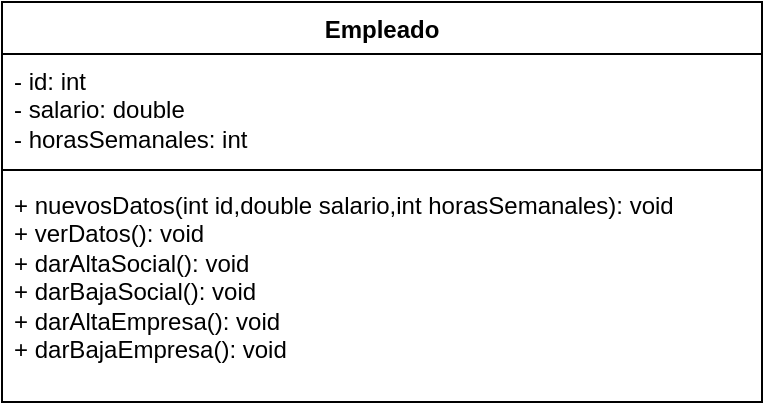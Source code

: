 <mxfile version="26.0.14">
  <diagram name="Page-1" id="DJ9Bd-sQTa7z1jEq8QT3">
    <mxGraphModel dx="629" dy="343" grid="1" gridSize="10" guides="1" tooltips="1" connect="1" arrows="1" fold="1" page="1" pageScale="1" pageWidth="850" pageHeight="1100" math="0" shadow="0">
      <root>
        <mxCell id="0" />
        <mxCell id="1" parent="0" />
        <mxCell id="Yrv9Js5HytUDDu1kUCMb-27" value="Empleado" style="swimlane;fontStyle=1;align=center;verticalAlign=top;childLayout=stackLayout;horizontal=1;startSize=26;horizontalStack=0;resizeParent=1;resizeParentMax=0;resizeLast=0;collapsible=1;marginBottom=0;whiteSpace=wrap;html=1;" vertex="1" parent="1">
          <mxGeometry x="310" y="100" width="380" height="200" as="geometry" />
        </mxCell>
        <mxCell id="Yrv9Js5HytUDDu1kUCMb-28" value="&lt;div&gt;- id: int&lt;/div&gt;&lt;div&gt;- salario: double&lt;/div&gt;&lt;div&gt;- horasSemanales: int&lt;/div&gt;&lt;div&gt;&lt;br&gt;&lt;/div&gt;" style="text;strokeColor=none;fillColor=none;align=left;verticalAlign=top;spacingLeft=4;spacingRight=4;overflow=hidden;rotatable=0;points=[[0,0.5],[1,0.5]];portConstraint=eastwest;whiteSpace=wrap;html=1;" vertex="1" parent="Yrv9Js5HytUDDu1kUCMb-27">
          <mxGeometry y="26" width="380" height="54" as="geometry" />
        </mxCell>
        <mxCell id="Yrv9Js5HytUDDu1kUCMb-29" value="" style="line;strokeWidth=1;fillColor=none;align=left;verticalAlign=middle;spacingTop=-1;spacingLeft=3;spacingRight=3;rotatable=0;labelPosition=right;points=[];portConstraint=eastwest;strokeColor=inherit;" vertex="1" parent="Yrv9Js5HytUDDu1kUCMb-27">
          <mxGeometry y="80" width="380" height="8" as="geometry" />
        </mxCell>
        <mxCell id="Yrv9Js5HytUDDu1kUCMb-30" value="&lt;div&gt;+ nuevosDatos(int id,double salario,int horasSemanales): void&lt;/div&gt;&lt;div&gt;+ verDatos(): void&lt;/div&gt;&lt;div&gt;+ darAltaSocial(): void&lt;/div&gt;&lt;div&gt;+ darBajaSocial(): void&lt;/div&gt;&lt;div&gt;+ darAltaEmpresa(): void&lt;/div&gt;&lt;div&gt;+ darBajaEmpresa(): void&lt;/div&gt;&lt;div&gt;&lt;br&gt;&lt;/div&gt;" style="text;strokeColor=none;fillColor=none;align=left;verticalAlign=top;spacingLeft=4;spacingRight=4;overflow=hidden;rotatable=0;points=[[0,0.5],[1,0.5]];portConstraint=eastwest;whiteSpace=wrap;html=1;" vertex="1" parent="Yrv9Js5HytUDDu1kUCMb-27">
          <mxGeometry y="88" width="380" height="112" as="geometry" />
        </mxCell>
      </root>
    </mxGraphModel>
  </diagram>
</mxfile>
